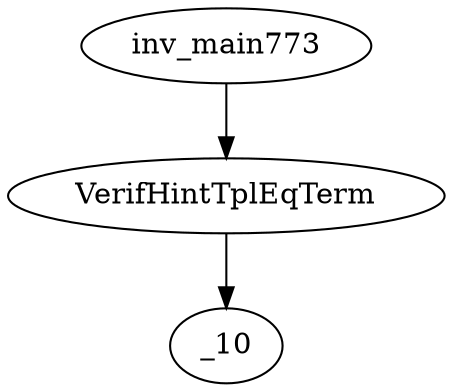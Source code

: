 digraph dag {
0 [label="inv_main773"];
1 [label="VerifHintTplEqTerm"];
2 [label="_10"];
0->1
1 -> 2
}
